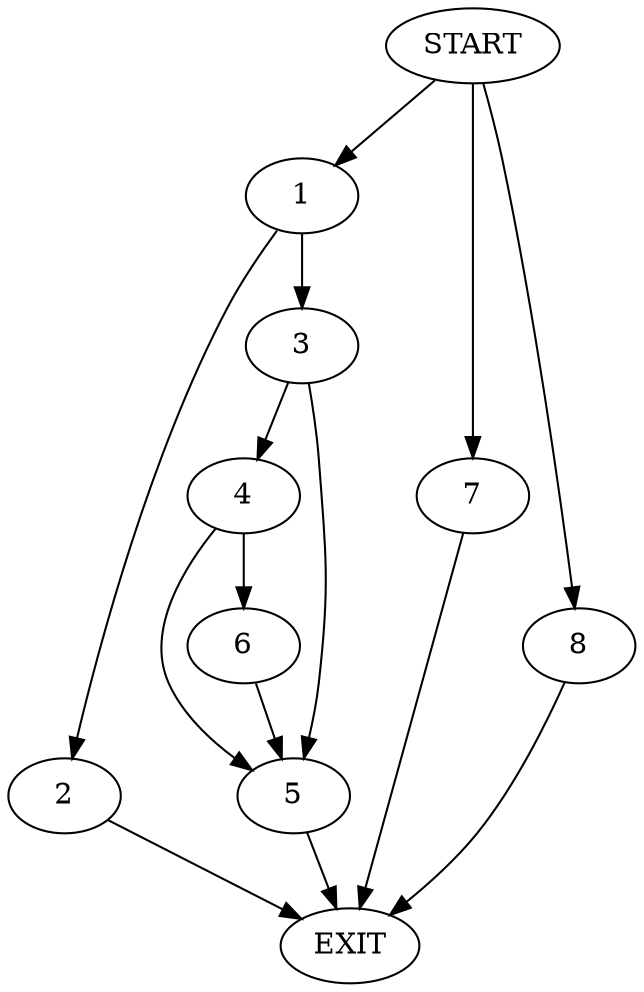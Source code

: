 digraph {
0 [label="START"]
9 [label="EXIT"]
0 -> 1
1 -> 2
1 -> 3
2 -> 9
3 -> 4
3 -> 5
5 -> 9
4 -> 6
4 -> 5
6 -> 5
0 -> 7
7 -> 9
0 -> 8
8 -> 9
}

